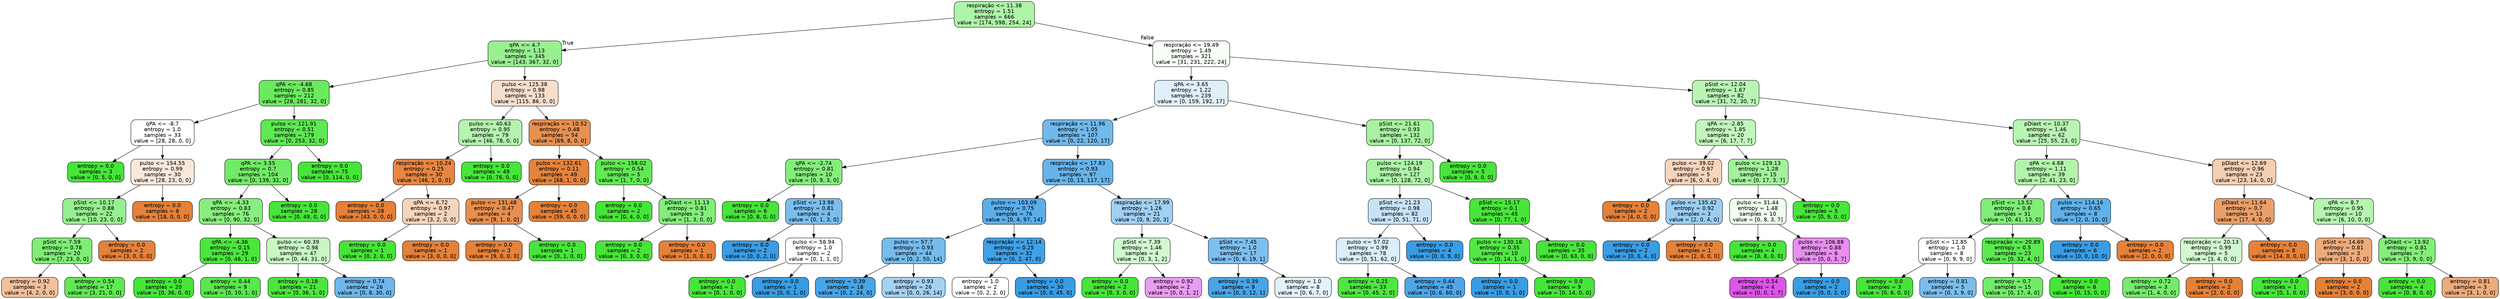 digraph Tree {
node [shape=box, style="filled, rounded", color="black", fontname="helvetica"] ;
edge [fontname="helvetica"] ;
0 [label="respiração <= 11.38\nentropy = 1.51\nsamples = 666\nvalue = [174, 598, 254, 24]", fillcolor="#aff4a9"] ;
1 [label="qPA <= 4.7\nentropy = 1.13\nsamples = 345\nvalue = [143, 367, 32, 0]", fillcolor="#98f090"] ;
0 -> 1 [labeldistance=2.5, labelangle=45, headlabel="True"] ;
2 [label="qPA <= -4.68\nentropy = 0.85\nsamples = 212\nvalue = [28, 281, 32, 0]", fillcolor="#6bea5f"] ;
1 -> 2 ;
3 [label="qPA <= -8.7\nentropy = 1.0\nsamples = 33\nvalue = [28, 28, 0, 0]", fillcolor="#ffffff"] ;
2 -> 3 ;
4 [label="entropy = 0.0\nsamples = 3\nvalue = [0, 5, 0, 0]", fillcolor="#47e539"] ;
3 -> 4 ;
5 [label="pulso <= 154.55\nentropy = 0.99\nsamples = 30\nvalue = [28, 23, 0, 0]", fillcolor="#fae8dc"] ;
3 -> 5 ;
6 [label="pSist <= 10.17\nentropy = 0.88\nsamples = 22\nvalue = [10, 23, 0, 0]", fillcolor="#97f08f"] ;
5 -> 6 ;
7 [label="pSist <= 7.59\nentropy = 0.78\nsamples = 20\nvalue = [7, 23, 0, 0]", fillcolor="#7fed75"] ;
6 -> 7 ;
8 [label="entropy = 0.92\nsamples = 3\nvalue = [4, 2, 0, 0]", fillcolor="#f2c09c"] ;
7 -> 8 ;
9 [label="entropy = 0.54\nsamples = 17\nvalue = [3, 21, 0, 0]", fillcolor="#61e955"] ;
7 -> 9 ;
10 [label="entropy = 0.0\nsamples = 2\nvalue = [3, 0, 0, 0]", fillcolor="#e58139"] ;
6 -> 10 ;
11 [label="entropy = 0.0\nsamples = 8\nvalue = [18, 0, 0, 0]", fillcolor="#e58139"] ;
5 -> 11 ;
12 [label="pulso <= 121.91\nentropy = 0.51\nsamples = 179\nvalue = [0, 253, 32, 0]", fillcolor="#5ee852"] ;
2 -> 12 ;
13 [label="qPA <= 3.55\nentropy = 0.7\nsamples = 104\nvalue = [0, 139, 32, 0]", fillcolor="#71eb67"] ;
12 -> 13 ;
14 [label="qPA <= -4.33\nentropy = 0.83\nsamples = 76\nvalue = [0, 90, 32, 0]", fillcolor="#88ee7f"] ;
13 -> 14 ;
15 [label="qPA <= -4.36\nentropy = 0.15\nsamples = 29\nvalue = [0, 46, 1, 0]", fillcolor="#4be63d"] ;
14 -> 15 ;
16 [label="entropy = 0.0\nsamples = 20\nvalue = [0, 36, 0, 0]", fillcolor="#47e539"] ;
15 -> 16 ;
17 [label="entropy = 0.44\nsamples = 9\nvalue = [0, 10, 1, 0]", fillcolor="#59e84d"] ;
15 -> 17 ;
18 [label="pulso <= 60.39\nentropy = 0.98\nsamples = 47\nvalue = [0, 44, 31, 0]", fillcolor="#c9f7c4"] ;
14 -> 18 ;
19 [label="entropy = 0.18\nsamples = 21\nvalue = [0, 36, 1, 0]", fillcolor="#4ce63e"] ;
18 -> 19 ;
20 [label="entropy = 0.74\nsamples = 26\nvalue = [0, 8, 30, 0]", fillcolor="#6eb7ec"] ;
18 -> 20 ;
21 [label="entropy = 0.0\nsamples = 28\nvalue = [0, 49, 0, 0]", fillcolor="#47e539"] ;
13 -> 21 ;
22 [label="entropy = 0.0\nsamples = 75\nvalue = [0, 114, 0, 0]", fillcolor="#47e539"] ;
12 -> 22 ;
23 [label="pulso <= 125.38\nentropy = 0.98\nsamples = 133\nvalue = [115, 86, 0, 0]", fillcolor="#f8dfcd"] ;
1 -> 23 ;
24 [label="pulso <= 40.63\nentropy = 0.95\nsamples = 79\nvalue = [46, 78, 0, 0]", fillcolor="#b4f4ae"] ;
23 -> 24 ;
25 [label="respiração <= 10.24\nentropy = 0.25\nsamples = 30\nvalue = [46, 2, 0, 0]", fillcolor="#e68642"] ;
24 -> 25 ;
26 [label="entropy = 0.0\nsamples = 28\nvalue = [43, 0, 0, 0]", fillcolor="#e58139"] ;
25 -> 26 ;
27 [label="qPA <= 6.72\nentropy = 0.97\nsamples = 2\nvalue = [3, 2, 0, 0]", fillcolor="#f6d5bd"] ;
25 -> 27 ;
28 [label="entropy = 0.0\nsamples = 1\nvalue = [0, 2, 0, 0]", fillcolor="#47e539"] ;
27 -> 28 ;
29 [label="entropy = 0.0\nsamples = 1\nvalue = [3, 0, 0, 0]", fillcolor="#e58139"] ;
27 -> 29 ;
30 [label="entropy = 0.0\nsamples = 49\nvalue = [0, 76, 0, 0]", fillcolor="#47e539"] ;
24 -> 30 ;
31 [label="respiração <= 10.52\nentropy = 0.48\nsamples = 54\nvalue = [69, 8, 0, 0]", fillcolor="#e89050"] ;
23 -> 31 ;
32 [label="pulso <= 132.61\nentropy = 0.11\nsamples = 49\nvalue = [68, 1, 0, 0]", fillcolor="#e5833c"] ;
31 -> 32 ;
33 [label="pulso <= 131.48\nentropy = 0.47\nsamples = 4\nvalue = [9, 1, 0, 0]", fillcolor="#e88f4f"] ;
32 -> 33 ;
34 [label="entropy = 0.0\nsamples = 3\nvalue = [9, 0, 0, 0]", fillcolor="#e58139"] ;
33 -> 34 ;
35 [label="entropy = 0.0\nsamples = 1\nvalue = [0, 1, 0, 0]", fillcolor="#47e539"] ;
33 -> 35 ;
36 [label="entropy = 0.0\nsamples = 45\nvalue = [59, 0, 0, 0]", fillcolor="#e58139"] ;
32 -> 36 ;
37 [label="pulso <= 158.02\nentropy = 0.54\nsamples = 5\nvalue = [1, 7, 0, 0]", fillcolor="#61e955"] ;
31 -> 37 ;
38 [label="entropy = 0.0\nsamples = 2\nvalue = [0, 4, 0, 0]", fillcolor="#47e539"] ;
37 -> 38 ;
39 [label="pDiast <= 11.13\nentropy = 0.81\nsamples = 3\nvalue = [1, 3, 0, 0]", fillcolor="#84ee7b"] ;
37 -> 39 ;
40 [label="entropy = 0.0\nsamples = 2\nvalue = [0, 3, 0, 0]", fillcolor="#47e539"] ;
39 -> 40 ;
41 [label="entropy = 0.0\nsamples = 1\nvalue = [1, 0, 0, 0]", fillcolor="#e58139"] ;
39 -> 41 ;
42 [label="respiração <= 19.49\nentropy = 1.49\nsamples = 321\nvalue = [31, 231, 222, 24]", fillcolor="#f9fef9"] ;
0 -> 42 [labeldistance=2.5, labelangle=-45, headlabel="False"] ;
43 [label="qPA <= 3.65\nentropy = 1.22\nsamples = 239\nvalue = [0, 159, 192, 17]", fillcolor="#e0f0fb"] ;
42 -> 43 ;
44 [label="respiração <= 11.96\nentropy = 1.05\nsamples = 107\nvalue = [0, 22, 120, 17]", fillcolor="#71b9ec"] ;
43 -> 44 ;
45 [label="qPA <= -2.74\nentropy = 0.81\nsamples = 10\nvalue = [0, 9, 3, 0]", fillcolor="#84ee7b"] ;
44 -> 45 ;
46 [label="entropy = 0.0\nsamples = 6\nvalue = [0, 8, 0, 0]", fillcolor="#47e539"] ;
45 -> 46 ;
47 [label="pSist <= 13.98\nentropy = 0.81\nsamples = 4\nvalue = [0, 1, 3, 0]", fillcolor="#7bbeee"] ;
45 -> 47 ;
48 [label="entropy = 0.0\nsamples = 2\nvalue = [0, 0, 2, 0]", fillcolor="#399de5"] ;
47 -> 48 ;
49 [label="pulso <= 58.94\nentropy = 1.0\nsamples = 2\nvalue = [0, 1, 1, 0]", fillcolor="#ffffff"] ;
47 -> 49 ;
50 [label="entropy = 0.0\nsamples = 1\nvalue = [0, 1, 0, 0]", fillcolor="#47e539"] ;
49 -> 50 ;
51 [label="entropy = 0.0\nsamples = 1\nvalue = [0, 0, 1, 0]", fillcolor="#399de5"] ;
49 -> 51 ;
52 [label="respiração <= 17.83\nentropy = 0.93\nsamples = 97\nvalue = [0, 13, 117, 17]", fillcolor="#67b4eb"] ;
44 -> 52 ;
53 [label="pulso <= 103.09\nentropy = 0.75\nsamples = 76\nvalue = [0, 4, 97, 14]", fillcolor="#5caeea"] ;
52 -> 53 ;
54 [label="pulso <= 57.7\nentropy = 0.93\nsamples = 44\nvalue = [0, 2, 50, 14]", fillcolor="#76bbed"] ;
53 -> 54 ;
55 [label="entropy = 0.39\nsamples = 18\nvalue = [0, 2, 24, 0]", fillcolor="#49a5e7"] ;
54 -> 55 ;
56 [label="entropy = 0.93\nsamples = 26\nvalue = [0, 0, 26, 14]", fillcolor="#a4d2f3"] ;
54 -> 56 ;
57 [label="respiração <= 12.14\nentropy = 0.25\nsamples = 32\nvalue = [0, 2, 47, 0]", fillcolor="#41a1e6"] ;
53 -> 57 ;
58 [label="entropy = 1.0\nsamples = 2\nvalue = [0, 2, 2, 0]", fillcolor="#ffffff"] ;
57 -> 58 ;
59 [label="entropy = 0.0\nsamples = 30\nvalue = [0, 0, 45, 0]", fillcolor="#399de5"] ;
57 -> 59 ;
60 [label="respiração <= 17.99\nentropy = 1.26\nsamples = 21\nvalue = [0, 9, 20, 3]", fillcolor="#a0d0f3"] ;
52 -> 60 ;
61 [label="pSist <= 7.39\nentropy = 1.46\nsamples = 4\nvalue = [0, 3, 1, 2]", fillcolor="#d1f8ce"] ;
60 -> 61 ;
62 [label="entropy = 0.0\nsamples = 2\nvalue = [0, 3, 0, 0]", fillcolor="#47e539"] ;
61 -> 62 ;
63 [label="entropy = 0.92\nsamples = 2\nvalue = [0, 0, 1, 2]", fillcolor="#eb9cf2"] ;
61 -> 63 ;
64 [label="pSist <= 7.45\nentropy = 1.0\nsamples = 17\nvalue = [0, 6, 19, 1]", fillcolor="#7ebfee"] ;
60 -> 64 ;
65 [label="entropy = 0.39\nsamples = 9\nvalue = [0, 0, 12, 1]", fillcolor="#49a5e7"] ;
64 -> 65 ;
66 [label="entropy = 1.0\nsamples = 8\nvalue = [0, 6, 7, 0]", fillcolor="#e3f1fb"] ;
64 -> 66 ;
67 [label="pSist <= 21.61\nentropy = 0.93\nsamples = 132\nvalue = [0, 137, 72, 0]", fillcolor="#a8f3a1"] ;
43 -> 67 ;
68 [label="pulso <= 124.19\nentropy = 0.94\nsamples = 127\nvalue = [0, 128, 72, 0]", fillcolor="#aef4a8"] ;
67 -> 68 ;
69 [label="pSist <= 21.23\nentropy = 0.98\nsamples = 82\nvalue = [0, 51, 71, 0]", fillcolor="#c7e3f8"] ;
68 -> 69 ;
70 [label="pulso <= 57.02\nentropy = 0.99\nsamples = 78\nvalue = [0, 51, 62, 0]", fillcolor="#dceefa"] ;
69 -> 70 ;
71 [label="entropy = 0.25\nsamples = 33\nvalue = [0, 45, 2, 0]", fillcolor="#4fe642"] ;
70 -> 71 ;
72 [label="entropy = 0.44\nsamples = 45\nvalue = [0, 6, 60, 0]", fillcolor="#4da7e8"] ;
70 -> 72 ;
73 [label="entropy = 0.0\nsamples = 4\nvalue = [0, 0, 9, 0]", fillcolor="#399de5"] ;
69 -> 73 ;
74 [label="pSist <= 15.17\nentropy = 0.1\nsamples = 45\nvalue = [0, 77, 1, 0]", fillcolor="#49e53c"] ;
68 -> 74 ;
75 [label="pulso <= 130.16\nentropy = 0.35\nsamples = 10\nvalue = [0, 14, 1, 0]", fillcolor="#54e747"] ;
74 -> 75 ;
76 [label="entropy = 0.0\nsamples = 1\nvalue = [0, 0, 1, 0]", fillcolor="#399de5"] ;
75 -> 76 ;
77 [label="entropy = 0.0\nsamples = 9\nvalue = [0, 14, 0, 0]", fillcolor="#47e539"] ;
75 -> 77 ;
78 [label="entropy = 0.0\nsamples = 35\nvalue = [0, 63, 0, 0]", fillcolor="#47e539"] ;
74 -> 78 ;
79 [label="entropy = 0.0\nsamples = 5\nvalue = [0, 9, 0, 0]", fillcolor="#47e539"] ;
67 -> 79 ;
80 [label="pSist <= 12.04\nentropy = 1.67\nsamples = 82\nvalue = [31, 72, 30, 7]", fillcolor="#baf5b5"] ;
42 -> 80 ;
81 [label="qPA <= -2.85\nentropy = 1.85\nsamples = 20\nvalue = [6, 17, 7, 7]", fillcolor="#c2f6bd"] ;
80 -> 81 ;
82 [label="pulso <= 39.02\nentropy = 0.97\nsamples = 5\nvalue = [6, 0, 4, 0]", fillcolor="#f6d5bd"] ;
81 -> 82 ;
83 [label="entropy = 0.0\nsamples = 2\nvalue = [4, 0, 0, 0]", fillcolor="#e58139"] ;
82 -> 83 ;
84 [label="pulso <= 135.42\nentropy = 0.92\nsamples = 3\nvalue = [2, 0, 4, 0]", fillcolor="#9ccef2"] ;
82 -> 84 ;
85 [label="entropy = 0.0\nsamples = 2\nvalue = [0, 0, 4, 0]", fillcolor="#399de5"] ;
84 -> 85 ;
86 [label="entropy = 0.0\nsamples = 1\nvalue = [2, 0, 0, 0]", fillcolor="#e58139"] ;
84 -> 86 ;
87 [label="pulso <= 129.13\nentropy = 1.28\nsamples = 15\nvalue = [0, 17, 3, 7]", fillcolor="#a3f29c"] ;
81 -> 87 ;
88 [label="pulso <= 31.44\nentropy = 1.48\nsamples = 10\nvalue = [0, 8, 3, 7]", fillcolor="#eefded"] ;
87 -> 88 ;
89 [label="entropy = 0.0\nsamples = 4\nvalue = [0, 8, 0, 0]", fillcolor="#47e539"] ;
88 -> 89 ;
90 [label="pulso <= 106.88\nentropy = 0.88\nsamples = 6\nvalue = [0, 0, 3, 7]", fillcolor="#e88ef0"] ;
88 -> 90 ;
91 [label="entropy = 0.54\nsamples = 4\nvalue = [0, 0, 1, 7]", fillcolor="#dd55e9"] ;
90 -> 91 ;
92 [label="entropy = 0.0\nsamples = 2\nvalue = [0, 0, 2, 0]", fillcolor="#399de5"] ;
90 -> 92 ;
93 [label="entropy = 0.0\nsamples = 5\nvalue = [0, 9, 0, 0]", fillcolor="#47e539"] ;
87 -> 93 ;
94 [label="pDiast <= 10.37\nentropy = 1.46\nsamples = 62\nvalue = [25, 55, 23, 0]", fillcolor="#b8f5b3"] ;
80 -> 94 ;
95 [label="qPA <= 4.68\nentropy = 1.11\nsamples = 39\nvalue = [2, 41, 23, 0]", fillcolor="#b2f4ac"] ;
94 -> 95 ;
96 [label="pSist <= 13.52\nentropy = 0.8\nsamples = 31\nvalue = [0, 41, 13, 0]", fillcolor="#81ed78"] ;
95 -> 96 ;
97 [label="pSist <= 12.85\nentropy = 1.0\nsamples = 8\nvalue = [0, 9, 9, 0]", fillcolor="#ffffff"] ;
96 -> 97 ;
98 [label="entropy = 0.0\nsamples = 3\nvalue = [0, 6, 0, 0]", fillcolor="#47e539"] ;
97 -> 98 ;
99 [label="entropy = 0.81\nsamples = 5\nvalue = [0, 3, 9, 0]", fillcolor="#7bbeee"] ;
97 -> 99 ;
100 [label="respiração <= 20.89\nentropy = 0.5\nsamples = 23\nvalue = [0, 32, 4, 0]", fillcolor="#5ee852"] ;
96 -> 100 ;
101 [label="entropy = 0.7\nsamples = 15\nvalue = [0, 17, 4, 0]", fillcolor="#72eb68"] ;
100 -> 101 ;
102 [label="entropy = 0.0\nsamples = 8\nvalue = [0, 15, 0, 0]", fillcolor="#47e539"] ;
100 -> 102 ;
103 [label="pulso <= 114.16\nentropy = 0.65\nsamples = 8\nvalue = [2, 0, 10, 0]", fillcolor="#61b1ea"] ;
95 -> 103 ;
104 [label="entropy = 0.0\nsamples = 6\nvalue = [0, 0, 10, 0]", fillcolor="#399de5"] ;
103 -> 104 ;
105 [label="entropy = 0.0\nsamples = 2\nvalue = [2, 0, 0, 0]", fillcolor="#e58139"] ;
103 -> 105 ;
106 [label="pDiast <= 12.69\nentropy = 0.96\nsamples = 23\nvalue = [23, 14, 0, 0]", fillcolor="#f5ceb2"] ;
94 -> 106 ;
107 [label="pDiast <= 11.64\nentropy = 0.7\nsamples = 13\nvalue = [17, 4, 0, 0]", fillcolor="#eb9f68"] ;
106 -> 107 ;
108 [label="respiração <= 20.13\nentropy = 0.99\nsamples = 5\nvalue = [3, 4, 0, 0]", fillcolor="#d1f8ce"] ;
107 -> 108 ;
109 [label="entropy = 0.72\nsamples = 3\nvalue = [1, 4, 0, 0]", fillcolor="#75ec6a"] ;
108 -> 109 ;
110 [label="entropy = 0.0\nsamples = 2\nvalue = [2, 0, 0, 0]", fillcolor="#e58139"] ;
108 -> 110 ;
111 [label="entropy = 0.0\nsamples = 8\nvalue = [14, 0, 0, 0]", fillcolor="#e58139"] ;
107 -> 111 ;
112 [label="qPA <= 8.7\nentropy = 0.95\nsamples = 10\nvalue = [6, 10, 0, 0]", fillcolor="#b5f5b0"] ;
106 -> 112 ;
113 [label="pSist <= 14.69\nentropy = 0.81\nsamples = 3\nvalue = [3, 1, 0, 0]", fillcolor="#eeab7b"] ;
112 -> 113 ;
114 [label="entropy = 0.0\nsamples = 1\nvalue = [0, 1, 0, 0]", fillcolor="#47e539"] ;
113 -> 114 ;
115 [label="entropy = 0.0\nsamples = 2\nvalue = [3, 0, 0, 0]", fillcolor="#e58139"] ;
113 -> 115 ;
116 [label="pDiast <= 13.92\nentropy = 0.81\nsamples = 7\nvalue = [3, 9, 0, 0]", fillcolor="#84ee7b"] ;
112 -> 116 ;
117 [label="entropy = 0.0\nsamples = 4\nvalue = [0, 8, 0, 0]", fillcolor="#47e539"] ;
116 -> 117 ;
118 [label="entropy = 0.81\nsamples = 3\nvalue = [3, 1, 0, 0]", fillcolor="#eeab7b"] ;
116 -> 118 ;
}